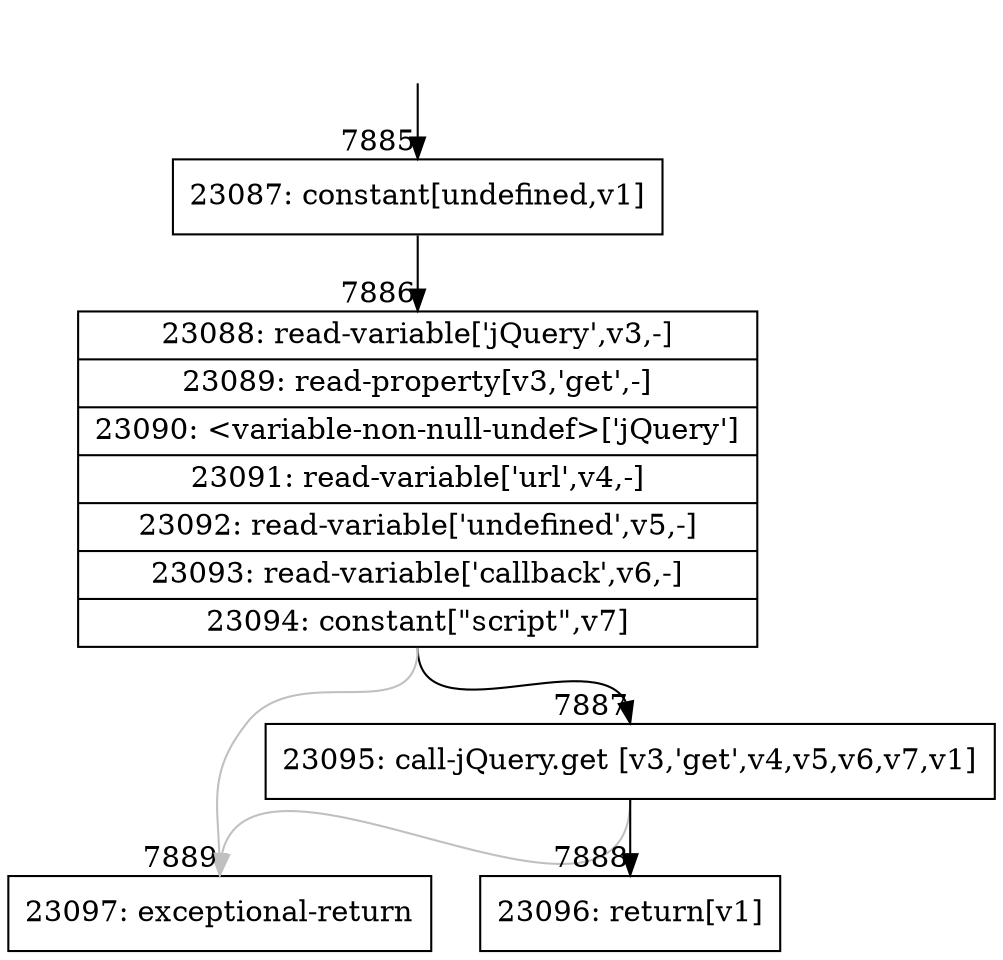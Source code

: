 digraph {
rankdir="TD"
BB_entry490[shape=none,label=""];
BB_entry490 -> BB7885 [tailport=s, headport=n, headlabel="    7885"]
BB7885 [shape=record label="{23087: constant[undefined,v1]}" ] 
BB7885 -> BB7886 [tailport=s, headport=n, headlabel="      7886"]
BB7886 [shape=record label="{23088: read-variable['jQuery',v3,-]|23089: read-property[v3,'get',-]|23090: \<variable-non-null-undef\>['jQuery']|23091: read-variable['url',v4,-]|23092: read-variable['undefined',v5,-]|23093: read-variable['callback',v6,-]|23094: constant[\"script\",v7]}" ] 
BB7886 -> BB7887 [tailport=s, headport=n, headlabel="      7887"]
BB7886 -> BB7889 [tailport=s, headport=n, color=gray, headlabel="      7889"]
BB7887 [shape=record label="{23095: call-jQuery.get [v3,'get',v4,v5,v6,v7,v1]}" ] 
BB7887 -> BB7888 [tailport=s, headport=n, headlabel="      7888"]
BB7887 -> BB7889 [tailport=s, headport=n, color=gray]
BB7888 [shape=record label="{23096: return[v1]}" ] 
BB7889 [shape=record label="{23097: exceptional-return}" ] 
//#$~ 8104
}
